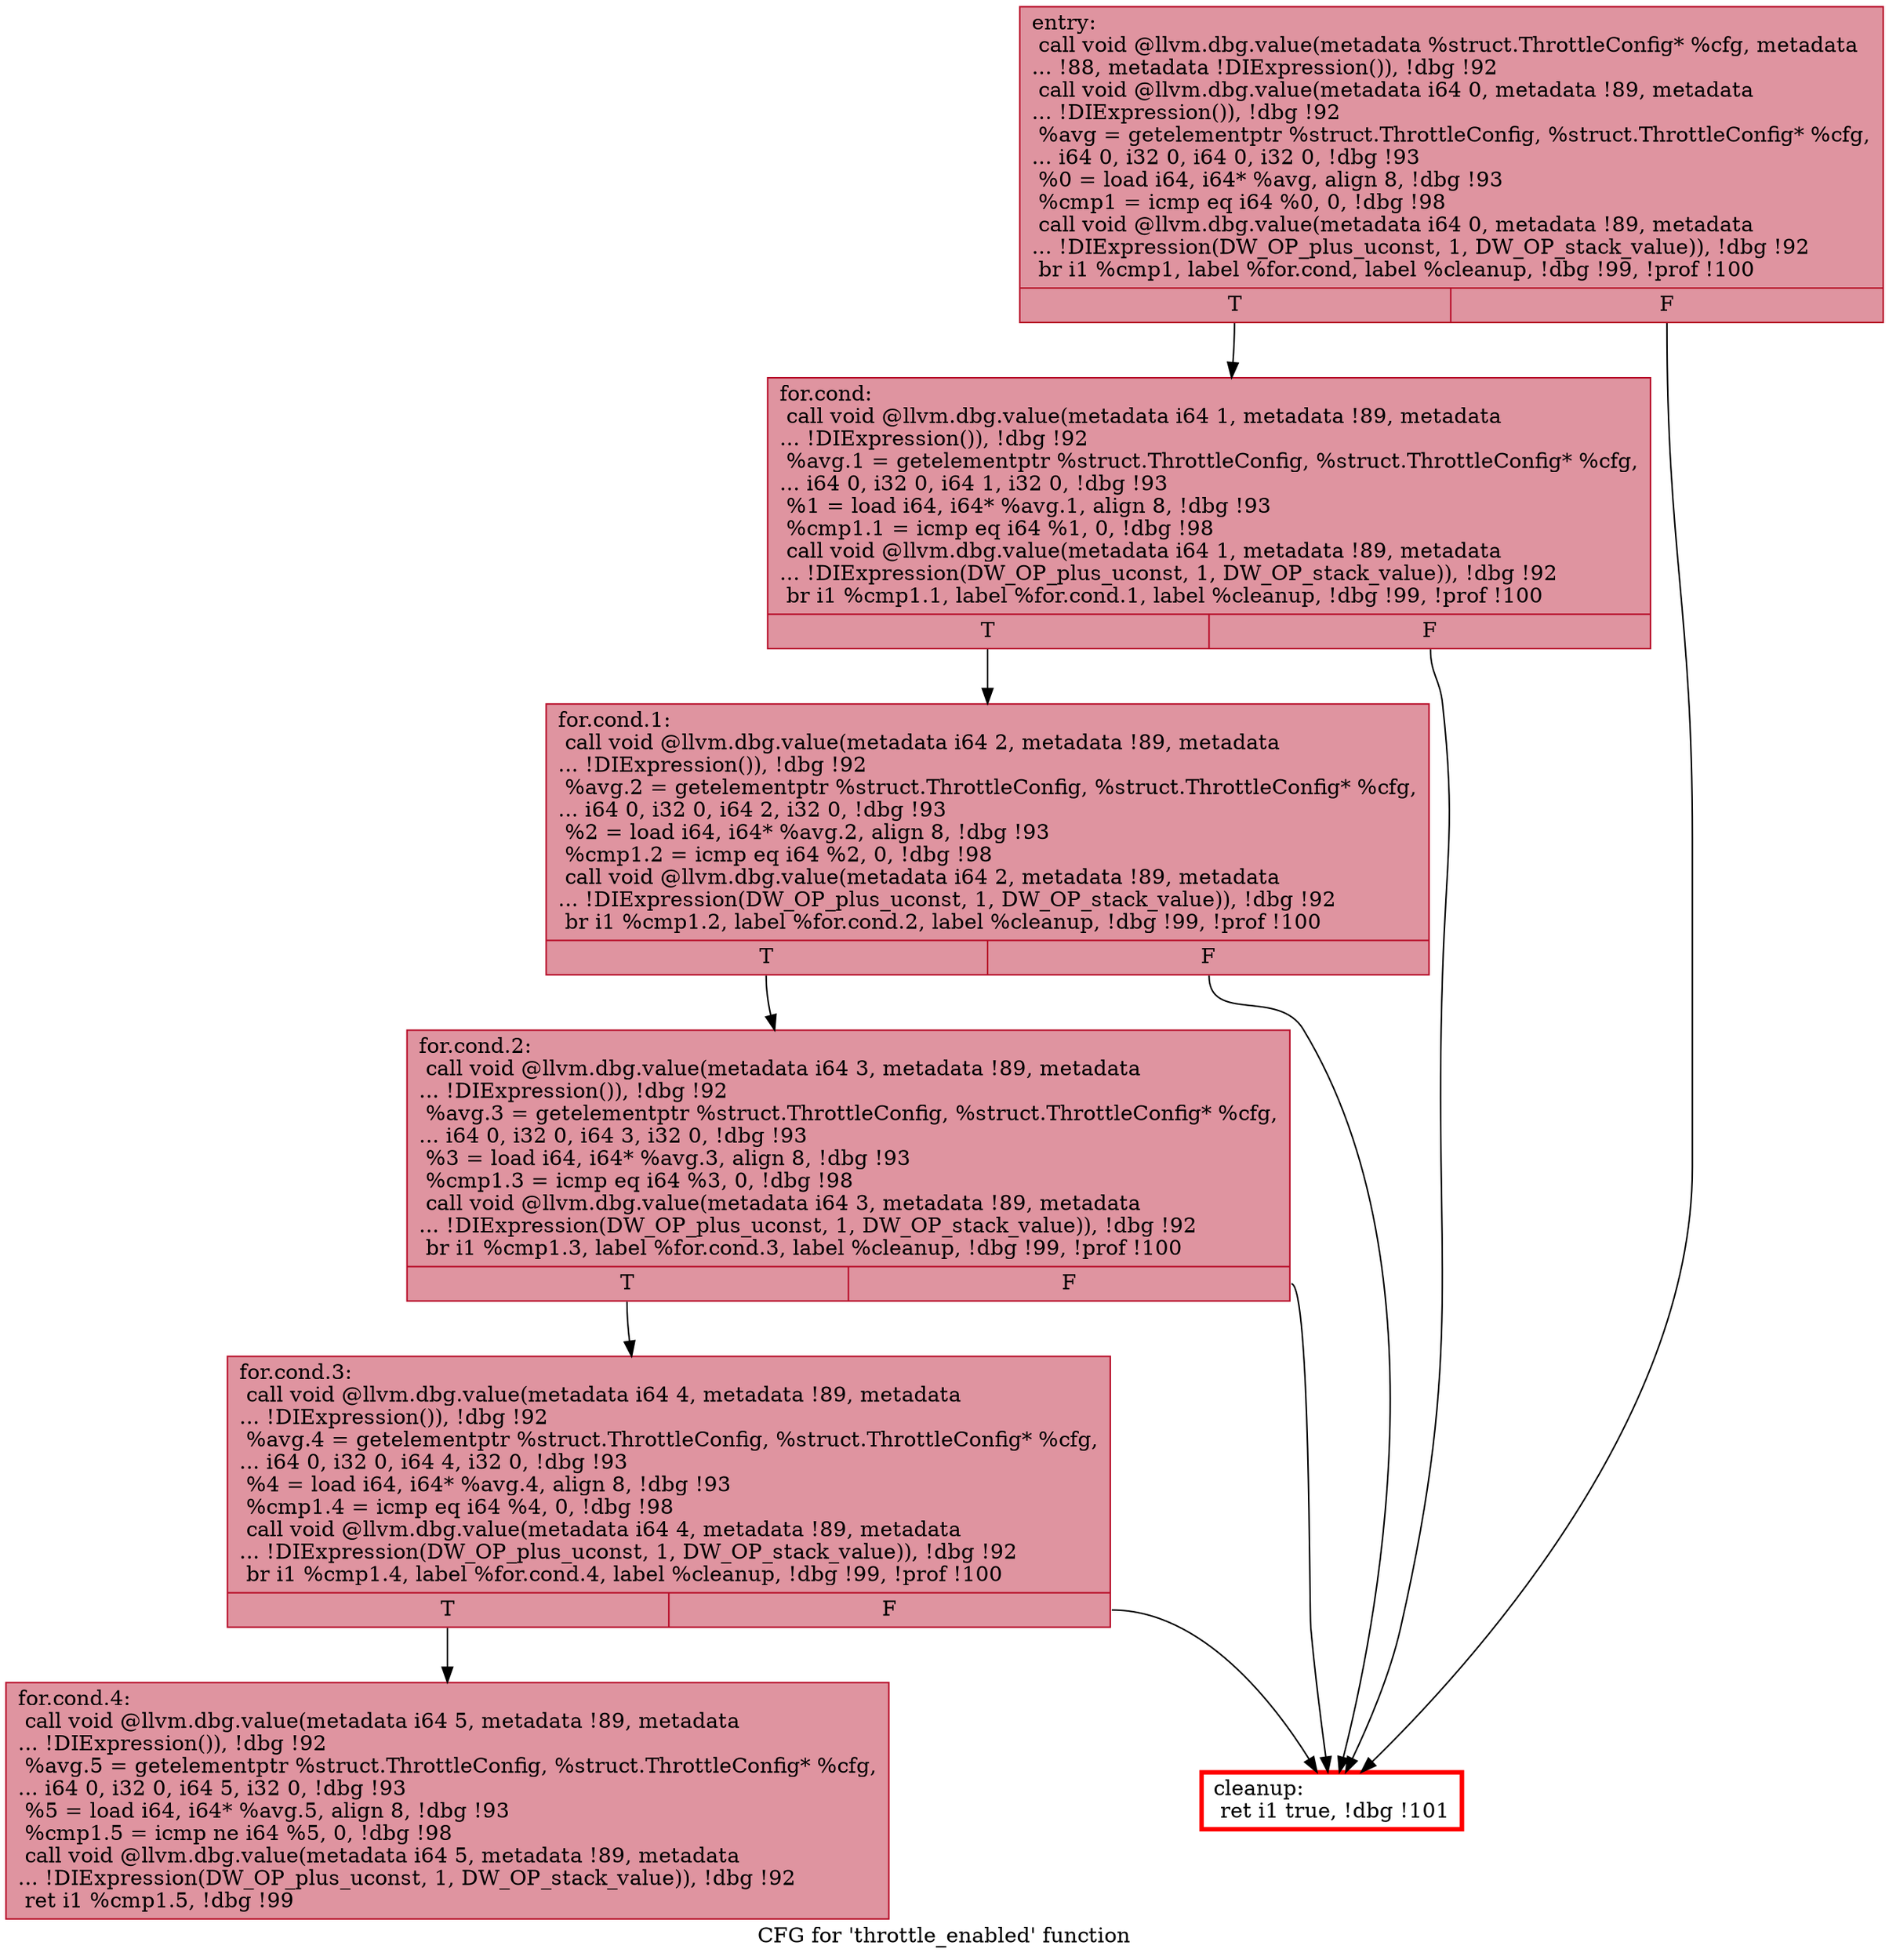 digraph "CFG for 'throttle_enabled' function" {
	label="CFG for 'throttle_enabled' function";

	Node0x5559190287b0 [shape=record,color="#b70d28ff", style=filled, fillcolor="#b70d2870",label="{entry:\l  call void @llvm.dbg.value(metadata %struct.ThrottleConfig* %cfg, metadata\l... !88, metadata !DIExpression()), !dbg !92\l  call void @llvm.dbg.value(metadata i64 0, metadata !89, metadata\l... !DIExpression()), !dbg !92\l  %avg = getelementptr %struct.ThrottleConfig, %struct.ThrottleConfig* %cfg,\l... i64 0, i32 0, i64 0, i32 0, !dbg !93\l  %0 = load i64, i64* %avg, align 8, !dbg !93\l  %cmp1 = icmp eq i64 %0, 0, !dbg !98\l  call void @llvm.dbg.value(metadata i64 0, metadata !89, metadata\l... !DIExpression(DW_OP_plus_uconst, 1, DW_OP_stack_value)), !dbg !92\l  br i1 %cmp1, label %for.cond, label %cleanup, !dbg !99, !prof !100\l|{<s0>T|<s1>F}}"];
	Node0x5559190287b0:s0 -> Node0x555918ce7200;
	Node0x5559190287b0:s1 -> Node0x555918ce81a0;
	Node0x555918ce7200 [shape=record,color="#b70d28ff", style=filled, fillcolor="#b70d2870",label="{for.cond:                                         \l  call void @llvm.dbg.value(metadata i64 1, metadata !89, metadata\l... !DIExpression()), !dbg !92\l  %avg.1 = getelementptr %struct.ThrottleConfig, %struct.ThrottleConfig* %cfg,\l... i64 0, i32 0, i64 1, i32 0, !dbg !93\l  %1 = load i64, i64* %avg.1, align 8, !dbg !93\l  %cmp1.1 = icmp eq i64 %1, 0, !dbg !98\l  call void @llvm.dbg.value(metadata i64 1, metadata !89, metadata\l... !DIExpression(DW_OP_plus_uconst, 1, DW_OP_stack_value)), !dbg !92\l  br i1 %cmp1.1, label %for.cond.1, label %cleanup, !dbg !99, !prof !100\l|{<s0>T|<s1>F}}"];
	Node0x555918ce7200:s0 -> Node0x55591905da90;
	Node0x555918ce7200:s1 -> Node0x555918ce81a0;
	Node0x555918ce81a0 [shape=record,penwidth=3.0, color="red",label="{cleanup:                                          \l  ret i1 true, !dbg !101\l}"];
	Node0x55591905da90 [shape=record,color="#b70d28ff", style=filled, fillcolor="#b70d2870",label="{for.cond.1:                                       \l  call void @llvm.dbg.value(metadata i64 2, metadata !89, metadata\l... !DIExpression()), !dbg !92\l  %avg.2 = getelementptr %struct.ThrottleConfig, %struct.ThrottleConfig* %cfg,\l... i64 0, i32 0, i64 2, i32 0, !dbg !93\l  %2 = load i64, i64* %avg.2, align 8, !dbg !93\l  %cmp1.2 = icmp eq i64 %2, 0, !dbg !98\l  call void @llvm.dbg.value(metadata i64 2, metadata !89, metadata\l... !DIExpression(DW_OP_plus_uconst, 1, DW_OP_stack_value)), !dbg !92\l  br i1 %cmp1.2, label %for.cond.2, label %cleanup, !dbg !99, !prof !100\l|{<s0>T|<s1>F}}"];
	Node0x55591905da90:s0 -> Node0x555918ce8790;
	Node0x55591905da90:s1 -> Node0x555918ce81a0;
	Node0x555918ce8790 [shape=record,color="#b70d28ff", style=filled, fillcolor="#b70d2870",label="{for.cond.2:                                       \l  call void @llvm.dbg.value(metadata i64 3, metadata !89, metadata\l... !DIExpression()), !dbg !92\l  %avg.3 = getelementptr %struct.ThrottleConfig, %struct.ThrottleConfig* %cfg,\l... i64 0, i32 0, i64 3, i32 0, !dbg !93\l  %3 = load i64, i64* %avg.3, align 8, !dbg !93\l  %cmp1.3 = icmp eq i64 %3, 0, !dbg !98\l  call void @llvm.dbg.value(metadata i64 3, metadata !89, metadata\l... !DIExpression(DW_OP_plus_uconst, 1, DW_OP_stack_value)), !dbg !92\l  br i1 %cmp1.3, label %for.cond.3, label %cleanup, !dbg !99, !prof !100\l|{<s0>T|<s1>F}}"];
	Node0x555918ce8790:s0 -> Node0x5559190244f0;
	Node0x555918ce8790:s1 -> Node0x555918ce81a0;
	Node0x5559190244f0 [shape=record,color="#b70d28ff", style=filled, fillcolor="#b70d2870",label="{for.cond.3:                                       \l  call void @llvm.dbg.value(metadata i64 4, metadata !89, metadata\l... !DIExpression()), !dbg !92\l  %avg.4 = getelementptr %struct.ThrottleConfig, %struct.ThrottleConfig* %cfg,\l... i64 0, i32 0, i64 4, i32 0, !dbg !93\l  %4 = load i64, i64* %avg.4, align 8, !dbg !93\l  %cmp1.4 = icmp eq i64 %4, 0, !dbg !98\l  call void @llvm.dbg.value(metadata i64 4, metadata !89, metadata\l... !DIExpression(DW_OP_plus_uconst, 1, DW_OP_stack_value)), !dbg !92\l  br i1 %cmp1.4, label %for.cond.4, label %cleanup, !dbg !99, !prof !100\l|{<s0>T|<s1>F}}"];
	Node0x5559190244f0:s0 -> Node0x55591909fd70;
	Node0x5559190244f0:s1 -> Node0x555918ce81a0;
	Node0x55591909fd70 [shape=record,color="#b70d28ff", style=filled, fillcolor="#b70d2870",label="{for.cond.4:                                       \l  call void @llvm.dbg.value(metadata i64 5, metadata !89, metadata\l... !DIExpression()), !dbg !92\l  %avg.5 = getelementptr %struct.ThrottleConfig, %struct.ThrottleConfig* %cfg,\l... i64 0, i32 0, i64 5, i32 0, !dbg !93\l  %5 = load i64, i64* %avg.5, align 8, !dbg !93\l  %cmp1.5 = icmp ne i64 %5, 0, !dbg !98\l  call void @llvm.dbg.value(metadata i64 5, metadata !89, metadata\l... !DIExpression(DW_OP_plus_uconst, 1, DW_OP_stack_value)), !dbg !92\l  ret i1 %cmp1.5, !dbg !99\l}"];
}
